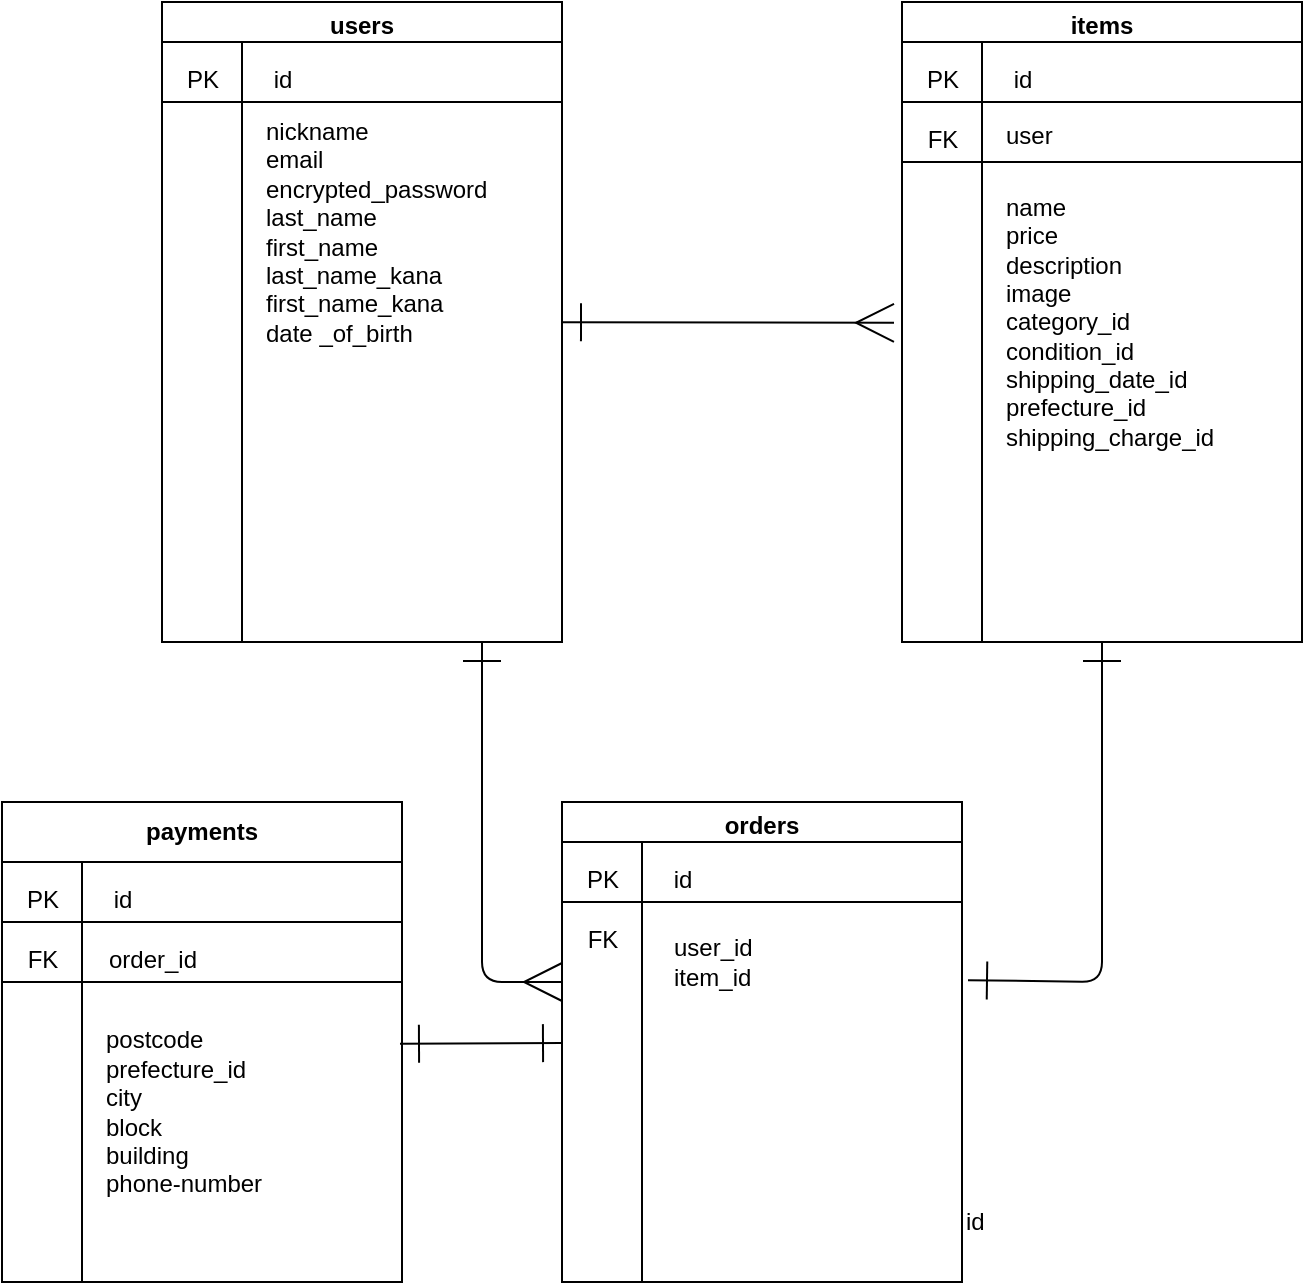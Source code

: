 <mxfile>
    <diagram id="6RarXFYCtL0YeMl3RCS4" name="ページ1">
        <mxGraphModel dx="948" dy="647" grid="1" gridSize="10" guides="1" tooltips="1" connect="1" arrows="1" fold="1" page="1" pageScale="1" pageWidth="827" pageHeight="1169" math="0" shadow="0">
            <root>
                <mxCell id="0"/>
                <mxCell id="1" parent="0"/>
                <mxCell id="69" style="edgeStyle=none;html=1;entryX=-0.02;entryY=0.468;entryDx=0;entryDy=0;entryPerimeter=0;fontSize=12;startArrow=ERone;startFill=0;endArrow=ERmany;endFill=0;strokeWidth=1;endSize=17;startSize=17;" edge="1" parent="1" source="25" target="47">
                    <mxGeometry relative="1" as="geometry"/>
                </mxCell>
                <mxCell id="25" value="users" style="swimlane;whiteSpace=wrap;html=1;" vertex="1" parent="1">
                    <mxGeometry x="100" y="70" width="200" height="320" as="geometry"/>
                </mxCell>
                <mxCell id="44" value="" style="shape=internalStorage;whiteSpace=wrap;html=1;backgroundOutline=1;dx=40;dy=30;" vertex="1" parent="25">
                    <mxGeometry y="20" width="200" height="300" as="geometry"/>
                </mxCell>
                <mxCell id="45" value="&lt;font style=&quot;font-size: 12px;&quot;&gt;PK&lt;/font&gt;" style="text;strokeColor=none;fillColor=none;html=1;fontSize=24;fontStyle=0;verticalAlign=middle;align=center;" vertex="1" parent="25">
                    <mxGeometry y="20" width="40" height="30" as="geometry"/>
                </mxCell>
                <mxCell id="46" value="&lt;font style=&quot;font-size: 12px;&quot;&gt;id&lt;span style=&quot;color: rgba(0, 0, 0, 0); font-family: monospace; font-size: 0px; text-align: start;&quot;&gt;%3CmxGraphModel%3E%3Croot%3E%3CmxCell%20id%3D%220%22%2F%3E%3CmxCell%20id%3D%221%22%20parent%3D%220%22%2F%3E%3CmxCell%20id%3D%222%22%20value%3D%22%26lt%3Bfont%20style%3D%26quot%3Bfont-size%3A%2012px%3B%26quot%3B%26gt%3BPK%26lt%3B%2Ffont%26gt%3B%22%20style%3D%22text%3BstrokeColor%3Dnone%3BfillColor%3Dnone%3Bhtml%3D1%3BfontSize%3D24%3BfontStyle%3D0%3BverticalAlign%3Dmiddle%3Balign%3Dcenter%3B%22%20vertex%3D%221%22%20parent%3D%221%22%3E%3CmxGeometry%20x%3D%2230%22%20y%3D%22470%22%20width%3D%2240%22%20height%3D%2230%22%20as%3D%22geometry%22%2F%3E%3C%2FmxCell%3E%3C%2Froot%3E%3C%2FmxGraphModel%3E&lt;/span&gt;&lt;br&gt;&lt;/font&gt;" style="text;strokeColor=none;fillColor=none;html=1;fontSize=24;fontStyle=0;verticalAlign=middle;align=center;" vertex="1" parent="25">
                    <mxGeometry x="40" y="20" width="40" height="30" as="geometry"/>
                </mxCell>
                <mxCell id="27" value="&lt;span style=&quot;background-color: initial;&quot;&gt;nickname&lt;/span&gt;&lt;br&gt;&lt;div style=&quot;&quot;&gt;email&lt;/div&gt;&lt;div style=&quot;&quot;&gt;encrypted_password&lt;/div&gt;&lt;div style=&quot;&quot;&gt;last_name&lt;/div&gt;&lt;div style=&quot;&quot;&gt;first_name&lt;/div&gt;&lt;div style=&quot;&quot;&gt;last_name_kana&lt;/div&gt;&lt;div style=&quot;&quot;&gt;first_name_kana&lt;/div&gt;&lt;div style=&quot;&quot;&gt;date _of_birth&lt;/div&gt;" style="text;html=1;align=left;verticalAlign=middle;resizable=0;points=[];autosize=1;strokeColor=none;fillColor=none;" vertex="1" parent="25">
                    <mxGeometry x="50" y="50" width="130" height="130" as="geometry"/>
                </mxCell>
                <mxCell id="70" style="edgeStyle=none;html=1;strokeWidth=1;fontSize=12;startArrow=ERone;startFill=0;endArrow=ERone;endFill=0;startSize=17;endSize=17;entryX=1.015;entryY=0.314;entryDx=0;entryDy=0;entryPerimeter=0;" edge="1" parent="1" source="28" target="62">
                    <mxGeometry relative="1" as="geometry">
                        <mxPoint x="500" y="540" as="targetPoint"/>
                        <Array as="points">
                            <mxPoint x="570" y="560"/>
                        </Array>
                    </mxGeometry>
                </mxCell>
                <mxCell id="28" value="items" style="swimlane;whiteSpace=wrap;html=1;" vertex="1" parent="1">
                    <mxGeometry x="470" y="70" width="200" height="320" as="geometry"/>
                </mxCell>
                <mxCell id="47" value="" style="shape=internalStorage;whiteSpace=wrap;html=1;backgroundOutline=1;dx=40;dy=30;" vertex="1" parent="28">
                    <mxGeometry y="20" width="200" height="300" as="geometry"/>
                </mxCell>
                <mxCell id="48" value="&lt;font style=&quot;font-size: 12px;&quot;&gt;PK&lt;/font&gt;" style="text;strokeColor=none;fillColor=none;html=1;fontSize=24;fontStyle=0;verticalAlign=middle;align=center;" vertex="1" parent="28">
                    <mxGeometry y="20" width="40" height="30" as="geometry"/>
                </mxCell>
                <mxCell id="49" value="&lt;font style=&quot;font-size: 12px;&quot;&gt;id&lt;span style=&quot;color: rgba(0, 0, 0, 0); font-family: monospace; font-size: 0px; text-align: start;&quot;&gt;%3CmxGraphModel%3E%3Croot%3E%3CmxCell%20id%3D%220%22%2F%3E%3CmxCell%20id%3D%221%22%20parent%3D%220%22%2F%3E%3CmxCell%20id%3D%222%22%20value%3D%22%26lt%3Bfont%20style%3D%26quot%3Bfont-size%3A%2012px%3B%26quot%3B%26gt%3BPK%26lt%3B%2Ffont%26gt%3B%22%20style%3D%22text%3BstrokeColor%3Dnone%3BfillColor%3Dnone%3Bhtml%3D1%3BfontSize%3D24%3BfontStyle%3D0%3BverticalAlign%3Dmiddle%3Balign%3Dcenter%3B%22%20vertex%3D%221%22%20parent%3D%221%22%3E%3CmxGeometry%20x%3D%2230%22%20y%3D%22470%22%20width%3D%2240%22%20height%3D%2230%22%20as%3D%22geometry%22%2F%3E%3C%2FmxCell%3E%3C%2Froot%3E%3C%2FmxGraphModel%3E&lt;/span&gt;&lt;br&gt;&lt;/font&gt;" style="text;strokeColor=none;fillColor=none;html=1;fontSize=24;fontStyle=0;verticalAlign=middle;align=center;" vertex="1" parent="28">
                    <mxGeometry x="40" y="20" width="40" height="30" as="geometry"/>
                </mxCell>
                <mxCell id="50" value="" style="endArrow=none;html=1;exitX=0;exitY=0.25;exitDx=0;exitDy=0;entryX=1;entryY=0.25;entryDx=0;entryDy=0;" edge="1" parent="28">
                    <mxGeometry width="50" height="50" relative="1" as="geometry">
                        <mxPoint y="80" as="sourcePoint"/>
                        <mxPoint x="200" y="80" as="targetPoint"/>
                    </mxGeometry>
                </mxCell>
                <mxCell id="51" value="&lt;font style=&quot;font-size: 12px;&quot;&gt;FK&lt;/font&gt;" style="text;strokeColor=none;fillColor=none;html=1;fontSize=24;fontStyle=0;verticalAlign=middle;align=center;" vertex="1" parent="28">
                    <mxGeometry y="50" width="40" height="30" as="geometry"/>
                </mxCell>
                <mxCell id="52" value="&lt;font style=&quot;font-size: 12px;&quot;&gt;user&lt;br&gt;&lt;div&gt;&lt;br&gt;&lt;/div&gt;&lt;/font&gt;" style="text;strokeColor=none;fillColor=none;html=1;fontSize=24;fontStyle=0;verticalAlign=middle;align=left;" vertex="1" parent="28">
                    <mxGeometry x="50" y="60" width="100" height="20" as="geometry"/>
                </mxCell>
                <mxCell id="29" value="&lt;span style=&quot;background-color: initial;&quot;&gt;name&lt;/span&gt;&lt;br&gt;&lt;div style=&quot;&quot;&gt;price&lt;/div&gt;&lt;div style=&quot;&quot;&gt;description&lt;/div&gt;&lt;div style=&quot;&quot;&gt;&lt;span style=&quot;background-color: initial;&quot;&gt;image&lt;/span&gt;&lt;br&gt;&lt;/div&gt;&lt;div style=&quot;&quot;&gt;&lt;div&gt;category_id&lt;/div&gt;&lt;div&gt;condition_id&lt;/div&gt;&lt;div&gt;shipping_date_id&lt;/div&gt;&lt;div&gt;prefecture_id&lt;/div&gt;&lt;div&gt;shipping_charge_id&lt;/div&gt;&lt;/div&gt;" style="text;html=1;align=left;verticalAlign=middle;resizable=0;points=[];autosize=1;strokeColor=none;fillColor=none;" vertex="1" parent="28">
                    <mxGeometry x="50" y="90" width="130" height="140" as="geometry"/>
                </mxCell>
                <mxCell id="34" value="payments" style="swimlane;whiteSpace=wrap;html=1;startSize=30;" vertex="1" parent="1">
                    <mxGeometry x="20" y="470" width="200" height="240" as="geometry"/>
                </mxCell>
                <mxCell id="37" value="" style="shape=internalStorage;whiteSpace=wrap;html=1;backgroundOutline=1;dx=40;dy=30;" vertex="1" parent="34">
                    <mxGeometry y="30" width="200" height="210" as="geometry"/>
                </mxCell>
                <mxCell id="40" value="&lt;font style=&quot;font-size: 12px;&quot;&gt;PK&lt;/font&gt;" style="text;strokeColor=none;fillColor=none;html=1;fontSize=24;fontStyle=0;verticalAlign=middle;align=center;" vertex="1" parent="34">
                    <mxGeometry y="30" width="40" height="30" as="geometry"/>
                </mxCell>
                <mxCell id="41" value="&lt;font style=&quot;font-size: 12px;&quot;&gt;FK&lt;/font&gt;" style="text;strokeColor=none;fillColor=none;html=1;fontSize=24;fontStyle=0;verticalAlign=middle;align=center;" vertex="1" parent="34">
                    <mxGeometry y="60" width="40" height="30" as="geometry"/>
                </mxCell>
                <mxCell id="42" value="&lt;font style=&quot;font-size: 12px;&quot;&gt;id&lt;span style=&quot;color: rgba(0, 0, 0, 0); font-family: monospace; font-size: 0px; text-align: start;&quot;&gt;%3CmxGraphModel%3E%3Croot%3E%3CmxCell%20id%3D%220%22%2F%3E%3CmxCell%20id%3D%221%22%20parent%3D%220%22%2F%3E%3CmxCell%20id%3D%222%22%20value%3D%22%26lt%3Bfont%20style%3D%26quot%3Bfont-size%3A%2012px%3B%26quot%3B%26gt%3BPK%26lt%3B%2Ffont%26gt%3B%22%20style%3D%22text%3BstrokeColor%3Dnone%3BfillColor%3Dnone%3Bhtml%3D1%3BfontSize%3D24%3BfontStyle%3D0%3BverticalAlign%3Dmiddle%3Balign%3Dcenter%3B%22%20vertex%3D%221%22%20parent%3D%221%22%3E%3CmxGeometry%20x%3D%2230%22%20y%3D%22470%22%20width%3D%2240%22%20height%3D%2230%22%20as%3D%22geometry%22%2F%3E%3C%2FmxCell%3E%3C%2Froot%3E%3C%2FmxGraphModel%3E&lt;/span&gt;&lt;br&gt;&lt;/font&gt;" style="text;strokeColor=none;fillColor=none;html=1;fontSize=24;fontStyle=0;verticalAlign=middle;align=center;" vertex="1" parent="34">
                    <mxGeometry x="40" y="30" width="40" height="30" as="geometry"/>
                </mxCell>
                <mxCell id="43" value="&lt;font style=&quot;font-size: 12px;&quot;&gt;order_id&lt;br&gt;&lt;/font&gt;" style="text;strokeColor=none;fillColor=none;html=1;fontSize=24;fontStyle=0;verticalAlign=middle;align=center;" vertex="1" parent="34">
                    <mxGeometry x="40" y="60" width="70" height="30" as="geometry"/>
                </mxCell>
                <mxCell id="35" value="&lt;span style=&quot;background-color: initial;&quot;&gt;postcode&lt;/span&gt;&lt;br&gt;&lt;div style=&quot;&quot;&gt;prefecture_id&lt;/div&gt;&lt;div style=&quot;&quot;&gt;city&lt;/div&gt;&lt;div style=&quot;&quot;&gt;block&lt;/div&gt;&lt;div style=&quot;&quot;&gt;building&lt;/div&gt;&lt;div style=&quot;&quot;&gt;phone-number&lt;/div&gt;" style="text;html=1;align=left;verticalAlign=middle;resizable=0;points=[];autosize=1;strokeColor=none;fillColor=none;" vertex="1" parent="34">
                    <mxGeometry x="50" y="105" width="100" height="100" as="geometry"/>
                </mxCell>
                <mxCell id="73" value="" style="endArrow=none;html=1;exitX=0;exitY=0.25;exitDx=0;exitDy=0;entryX=1;entryY=0.25;entryDx=0;entryDy=0;" edge="1" parent="34">
                    <mxGeometry width="50" height="50" relative="1" as="geometry">
                        <mxPoint y="90" as="sourcePoint"/>
                        <mxPoint x="200" y="90" as="targetPoint"/>
                    </mxGeometry>
                </mxCell>
                <mxCell id="39" value="id" style="text;html=1;align=left;verticalAlign=middle;resizable=0;points=[];autosize=1;strokeColor=none;fillColor=none;" vertex="1" parent="1">
                    <mxGeometry x="500" y="665" width="30" height="30" as="geometry"/>
                </mxCell>
                <mxCell id="72" style="edgeStyle=none;html=1;strokeWidth=1;fontSize=12;startArrow=ERone;startFill=0;endArrow=ERone;endFill=0;startSize=17;endSize=17;entryX=0.995;entryY=0.433;entryDx=0;entryDy=0;entryPerimeter=0;" edge="1" parent="1" source="61" target="37">
                    <mxGeometry relative="1" as="geometry">
                        <mxPoint x="220" y="630" as="targetPoint"/>
                    </mxGeometry>
                </mxCell>
                <mxCell id="61" value="orders" style="swimlane;whiteSpace=wrap;html=1;" vertex="1" parent="1">
                    <mxGeometry x="300" y="470" width="200" height="240" as="geometry"/>
                </mxCell>
                <mxCell id="62" value="" style="shape=internalStorage;whiteSpace=wrap;html=1;backgroundOutline=1;dx=40;dy=30;" vertex="1" parent="61">
                    <mxGeometry y="20" width="200" height="220" as="geometry"/>
                </mxCell>
                <mxCell id="63" value="&lt;font style=&quot;font-size: 12px;&quot;&gt;PK&lt;/font&gt;" style="text;strokeColor=none;fillColor=none;html=1;fontSize=24;fontStyle=0;verticalAlign=middle;align=center;" vertex="1" parent="61">
                    <mxGeometry y="20" width="40" height="30" as="geometry"/>
                </mxCell>
                <mxCell id="64" value="&lt;font style=&quot;font-size: 12px;&quot;&gt;id&lt;span style=&quot;color: rgba(0, 0, 0, 0); font-family: monospace; font-size: 0px; text-align: start;&quot;&gt;%3CmxGraphModel%3E%3Croot%3E%3CmxCell%20id%3D%220%22%2F%3E%3CmxCell%20id%3D%221%22%20parent%3D%220%22%2F%3E%3CmxCell%20id%3D%222%22%20value%3D%22%26lt%3Bfont%20style%3D%26quot%3Bfont-size%3A%2012px%3B%26quot%3B%26gt%3BPK%26lt%3B%2Ffont%26gt%3B%22%20style%3D%22text%3BstrokeColor%3Dnone%3BfillColor%3Dnone%3Bhtml%3D1%3BfontSize%3D24%3BfontStyle%3D0%3BverticalAlign%3Dmiddle%3Balign%3Dcenter%3B%22%20vertex%3D%221%22%20parent%3D%221%22%3E%3CmxGeometry%20x%3D%2230%22%20y%3D%22470%22%20width%3D%2240%22%20height%3D%2230%22%20as%3D%22geometry%22%2F%3E%3C%2FmxCell%3E%3C%2Froot%3E%3C%2FmxGraphModel%3E&lt;/span&gt;&lt;br&gt;&lt;/font&gt;" style="text;strokeColor=none;fillColor=none;html=1;fontSize=24;fontStyle=0;verticalAlign=middle;align=center;" vertex="1" parent="61">
                    <mxGeometry x="40" y="20" width="40" height="30" as="geometry"/>
                </mxCell>
                <mxCell id="66" value="&lt;font style=&quot;font-size: 12px;&quot;&gt;FK&lt;/font&gt;" style="text;strokeColor=none;fillColor=none;html=1;fontSize=24;fontStyle=0;verticalAlign=middle;align=center;" vertex="1" parent="61">
                    <mxGeometry y="50" width="40" height="30" as="geometry"/>
                </mxCell>
                <mxCell id="32" value="&lt;span style=&quot;background-color: initial;&quot;&gt;user_id&lt;/span&gt;&lt;br&gt;&lt;div style=&quot;&quot;&gt;item_id&lt;/div&gt;" style="text;html=1;align=left;verticalAlign=middle;resizable=0;points=[];autosize=1;strokeColor=none;fillColor=none;" vertex="1" parent="61">
                    <mxGeometry x="54" y="60" width="60" height="40" as="geometry"/>
                </mxCell>
                <mxCell id="71" style="edgeStyle=none;html=1;strokeWidth=1;fontSize=12;startArrow=ERone;startFill=0;endArrow=ERmany;endFill=0;startSize=17;endSize=17;exitX=0.8;exitY=1;exitDx=0;exitDy=0;exitPerimeter=0;" edge="1" parent="1" source="44">
                    <mxGeometry relative="1" as="geometry">
                        <mxPoint x="300" y="560" as="targetPoint"/>
                        <Array as="points">
                            <mxPoint x="260" y="560"/>
                        </Array>
                    </mxGeometry>
                </mxCell>
            </root>
        </mxGraphModel>
    </diagram>
</mxfile>